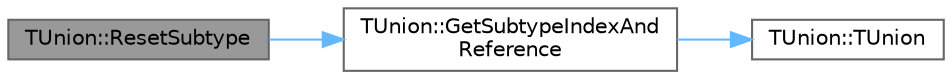 digraph "TUnion::ResetSubtype"
{
 // INTERACTIVE_SVG=YES
 // LATEX_PDF_SIZE
  bgcolor="transparent";
  edge [fontname=Helvetica,fontsize=10,labelfontname=Helvetica,labelfontsize=10];
  node [fontname=Helvetica,fontsize=10,shape=box,height=0.2,width=0.4];
  rankdir="LR";
  Node1 [id="Node000001",label="TUnion::ResetSubtype",height=0.2,width=0.4,color="gray40", fillcolor="grey60", style="filled", fontcolor="black",tooltip="If the union's current value is of the given subtype, sets the union's value to a NULL value."];
  Node1 -> Node2 [id="edge1_Node000001_Node000002",color="steelblue1",style="solid",tooltip=" "];
  Node2 [id="Node000002",label="TUnion::GetSubtypeIndexAnd\lReference",height=0.2,width=0.4,color="grey40", fillcolor="white", style="filled",URL="$dc/d79/classTUnion.html#a959fc96d2884e3cd02ffa552057c61fa",tooltip="Determines the index and reference to the potential value for the given union subtype."];
  Node2 -> Node3 [id="edge2_Node000002_Node000003",color="steelblue1",style="solid",tooltip=" "];
  Node3 [id="Node000003",label="TUnion::TUnion",height=0.2,width=0.4,color="grey40", fillcolor="white", style="filled",URL="$dc/d79/classTUnion.html#a4381d01a2e3799a50e8fa04df3b215ac",tooltip="Default constructor."];
}
